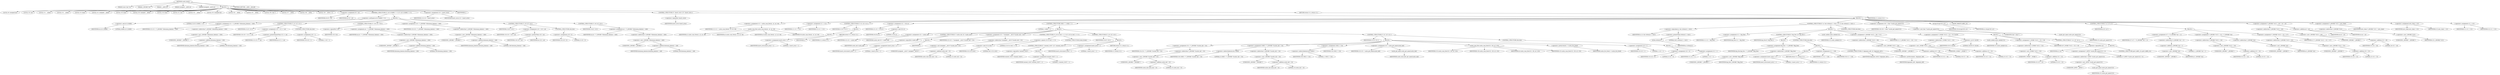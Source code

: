 digraph cache_insert {  
"1000119" [label = "(METHOD,cache_insert)" ]
"1000120" [label = "(PARAM,const char *a1)" ]
"1000121" [label = "(PARAM,_DWORD *a2)" ]
"1000122" [label = "(PARAM,__int64 a3)" ]
"1000123" [label = "(PARAM,unsigned __int64 a4)" ]
"1000124" [label = "(PARAM,unsigned __int16 a5)" ]
"1000125" [label = "(BLOCK,,)" ]
"1000126" [label = "(LOCAL,v9: unsigned int)" ]
"1000127" [label = "(LOCAL,v10: int)" ]
"1000128" [label = "(LOCAL,v11: __int64)" ]
"1000129" [label = "(LOCAL,v12: __int64)" ]
"1000130" [label = "(LOCAL,v13: bool)" ]
"1000131" [label = "(LOCAL,v15: unsigned __int64)" ]
"1000132" [label = "(LOCAL,v16: bool)" ]
"1000133" [label = "(LOCAL,v18: unsigned __int64)" ]
"1000134" [label = "(LOCAL,v19: bool)" ]
"1000135" [label = "(LOCAL,v21: int)" ]
"1000136" [label = "(LOCAL,v22: __int64)" ]
"1000137" [label = "(LOCAL,v23: unsigned int)" ]
"1000138" [label = "(LOCAL,v24: __int64)" ]
"1000139" [label = "(LOCAL,v25: __int64)" ]
"1000140" [label = "(LOCAL,v26: char *)" ]
"1000141" [label = "(LOCAL,v27: __int64)" ]
"1000142" [label = "(LOCAL,v28: __int64)" ]
"1000143" [label = "(LOCAL,v29: __int64 [ 2 ])" ]
"1000144" [label = "(<operator>.assignment,v9 = a5)" ]
"1000145" [label = "(IDENTIFIER,v9,v9 = a5)" ]
"1000146" [label = "(IDENTIFIER,a5,v9 = a5)" ]
"1000147" [label = "(CONTROL_STRUCTURE,if ( (a5 & 0x980) != 0 ),if ( (a5 & 0x980) != 0 ))" ]
"1000148" [label = "(<operator>.notEquals,(a5 & 0x980) != 0)" ]
"1000149" [label = "(<operator>.and,a5 & 0x980)" ]
"1000150" [label = "(IDENTIFIER,a5,a5 & 0x980)" ]
"1000151" [label = "(LITERAL,0x980,a5 & 0x980)" ]
"1000152" [label = "(LITERAL,0,(a5 & 0x980) != 0)" ]
"1000153" [label = "(BLOCK,,)" ]
"1000154" [label = "(<operator>.assignment,v15 = *(_QWORD *)(dnsmasq_daemon + 456))" ]
"1000155" [label = "(IDENTIFIER,v15,v15 = *(_QWORD *)(dnsmasq_daemon + 456))" ]
"1000156" [label = "(<operator>.indirection,*(_QWORD *)(dnsmasq_daemon + 456))" ]
"1000157" [label = "(<operator>.cast,(_QWORD *)(dnsmasq_daemon + 456))" ]
"1000158" [label = "(UNKNOWN,_QWORD *,_QWORD *)" ]
"1000159" [label = "(<operator>.addition,dnsmasq_daemon + 456)" ]
"1000160" [label = "(IDENTIFIER,dnsmasq_daemon,dnsmasq_daemon + 456)" ]
"1000161" [label = "(LITERAL,456,dnsmasq_daemon + 456)" ]
"1000162" [label = "(CONTROL_STRUCTURE,if ( v15 ),if ( v15 ))" ]
"1000163" [label = "(IDENTIFIER,v15,if ( v15 ))" ]
"1000164" [label = "(<operator>.assignment,v16 = v15 >= a4)" ]
"1000165" [label = "(IDENTIFIER,v16,v16 = v15 >= a4)" ]
"1000166" [label = "(<operator>.greaterEqualsThan,v15 >= a4)" ]
"1000167" [label = "(IDENTIFIER,v15,v15 >= a4)" ]
"1000168" [label = "(IDENTIFIER,a4,v15 >= a4)" ]
"1000169" [label = "(CONTROL_STRUCTURE,else,else)" ]
"1000170" [label = "(<operator>.assignment,v16 = 1)" ]
"1000171" [label = "(IDENTIFIER,v16,v16 = 1)" ]
"1000172" [label = "(LITERAL,1,v16 = 1)" ]
"1000173" [label = "(CONTROL_STRUCTURE,if ( !v16 ),if ( !v16 ))" ]
"1000174" [label = "(<operator>.logicalNot,!v16)" ]
"1000175" [label = "(IDENTIFIER,v16,!v16)" ]
"1000176" [label = "(<operator>.assignment,a4 = *(_QWORD *)(dnsmasq_daemon + 456))" ]
"1000177" [label = "(IDENTIFIER,a4,a4 = *(_QWORD *)(dnsmasq_daemon + 456))" ]
"1000178" [label = "(<operator>.indirection,*(_QWORD *)(dnsmasq_daemon + 456))" ]
"1000179" [label = "(<operator>.cast,(_QWORD *)(dnsmasq_daemon + 456))" ]
"1000180" [label = "(UNKNOWN,_QWORD *,_QWORD *)" ]
"1000181" [label = "(<operator>.addition,dnsmasq_daemon + 456)" ]
"1000182" [label = "(IDENTIFIER,dnsmasq_daemon,dnsmasq_daemon + 456)" ]
"1000183" [label = "(LITERAL,456,dnsmasq_daemon + 456)" ]
"1000184" [label = "(<operator>.assignment,v18 = *(_QWORD *)(dnsmasq_daemon + 448))" ]
"1000185" [label = "(IDENTIFIER,v18,v18 = *(_QWORD *)(dnsmasq_daemon + 448))" ]
"1000186" [label = "(<operator>.indirection,*(_QWORD *)(dnsmasq_daemon + 448))" ]
"1000187" [label = "(<operator>.cast,(_QWORD *)(dnsmasq_daemon + 448))" ]
"1000188" [label = "(UNKNOWN,_QWORD *,_QWORD *)" ]
"1000189" [label = "(<operator>.addition,dnsmasq_daemon + 448)" ]
"1000190" [label = "(IDENTIFIER,dnsmasq_daemon,dnsmasq_daemon + 448)" ]
"1000191" [label = "(LITERAL,448,dnsmasq_daemon + 448)" ]
"1000192" [label = "(CONTROL_STRUCTURE,if ( v18 ),if ( v18 ))" ]
"1000193" [label = "(IDENTIFIER,v18,if ( v18 ))" ]
"1000194" [label = "(<operator>.assignment,v19 = v18 > a4)" ]
"1000195" [label = "(IDENTIFIER,v19,v19 = v18 > a4)" ]
"1000196" [label = "(<operator>.greaterThan,v18 > a4)" ]
"1000197" [label = "(IDENTIFIER,v18,v18 > a4)" ]
"1000198" [label = "(IDENTIFIER,a4,v18 > a4)" ]
"1000199" [label = "(CONTROL_STRUCTURE,else,else)" ]
"1000200" [label = "(<operator>.assignment,v19 = 0)" ]
"1000201" [label = "(IDENTIFIER,v19,v19 = 0)" ]
"1000202" [label = "(LITERAL,0,v19 = 0)" ]
"1000203" [label = "(CONTROL_STRUCTURE,if ( v19 ),if ( v19 ))" ]
"1000204" [label = "(IDENTIFIER,v19,if ( v19 ))" ]
"1000205" [label = "(<operator>.assignment,a4 = *(_QWORD *)(dnsmasq_daemon + 448))" ]
"1000206" [label = "(IDENTIFIER,a4,a4 = *(_QWORD *)(dnsmasq_daemon + 448))" ]
"1000207" [label = "(<operator>.indirection,*(_QWORD *)(dnsmasq_daemon + 448))" ]
"1000208" [label = "(<operator>.cast,(_QWORD *)(dnsmasq_daemon + 448))" ]
"1000209" [label = "(UNKNOWN,_QWORD *,_QWORD *)" ]
"1000210" [label = "(<operator>.addition,dnsmasq_daemon + 448)" ]
"1000211" [label = "(IDENTIFIER,dnsmasq_daemon,dnsmasq_daemon + 448)" ]
"1000212" [label = "(LITERAL,448,dnsmasq_daemon + 448)" ]
"1000213" [label = "(<operator>.assignment,v10 = insert_error)" ]
"1000214" [label = "(IDENTIFIER,v10,v10 = insert_error)" ]
"1000215" [label = "(IDENTIFIER,insert_error,v10 = insert_error)" ]
"1000216" [label = "(IDENTIFIER,L,)" ]
"1000217" [label = "(CONTROL_STRUCTURE,if ( !insert_error ),if ( !insert_error ))" ]
"1000218" [label = "(<operator>.logicalNot,!insert_error)" ]
"1000219" [label = "(IDENTIFIER,insert_error,!insert_error)" ]
"1000220" [label = "(BLOCK,,)" ]
"1000221" [label = "(<operator>.assignment,v12 = cache_scan_free(a1, a2, a3, v9))" ]
"1000222" [label = "(IDENTIFIER,v12,v12 = cache_scan_free(a1, a2, a3, v9))" ]
"1000223" [label = "(cache_scan_free,cache_scan_free(a1, a2, a3, v9))" ]
"1000224" [label = "(IDENTIFIER,a1,cache_scan_free(a1, a2, a3, v9))" ]
"1000225" [label = "(IDENTIFIER,a2,cache_scan_free(a1, a2, a3, v9))" ]
"1000226" [label = "(IDENTIFIER,a3,cache_scan_free(a1, a2, a3, v9))" ]
"1000227" [label = "(IDENTIFIER,v9,cache_scan_free(a1, a2, a3, v9))" ]
"1000228" [label = "(<operator>.assignment,v11 = v12)" ]
"1000229" [label = "(IDENTIFIER,v11,v11 = v12)" ]
"1000230" [label = "(IDENTIFIER,v12,v11 = v12)" ]
"1000231" [label = "(CONTROL_STRUCTURE,if ( v12 ),if ( v12 ))" ]
"1000232" [label = "(IDENTIFIER,v12,if ( v12 ))" ]
"1000233" [label = "(BLOCK,,)" ]
"1000234" [label = "(BLOCK,,)" ]
"1000235" [label = "(<operator>.assignment,insert_error = 1)" ]
"1000236" [label = "(IDENTIFIER,insert_error,insert_error = 1)" ]
"1000237" [label = "(LITERAL,1,insert_error = 1)" ]
"1000238" [label = "(IDENTIFIER,L,)" ]
"1000239" [label = "(RETURN,return v11;,return v11;)" ]
"1000240" [label = "(IDENTIFIER,v11,return v11;)" ]
"1000241" [label = "(<operator>.assignment,v21 = v9 & 4)" ]
"1000242" [label = "(IDENTIFIER,v21,v21 = v9 & 4)" ]
"1000243" [label = "(<operator>.and,v9 & 4)" ]
"1000244" [label = "(IDENTIFIER,v9,v9 & 4)" ]
"1000245" [label = "(LITERAL,4,v9 & 4)" ]
"1000246" [label = "(CONTROL_STRUCTURE,while ( 1 ),while ( 1 ))" ]
"1000247" [label = "(LITERAL,1,while ( 1 ))" ]
"1000248" [label = "(BLOCK,,)" ]
"1000249" [label = "(<operator>.assignment,v22 = cache_tail)" ]
"1000250" [label = "(IDENTIFIER,v22,v22 = cache_tail)" ]
"1000251" [label = "(IDENTIFIER,cache_tail,v22 = cache_tail)" ]
"1000252" [label = "(CONTROL_STRUCTURE,if ( !cache_tail ),if ( !cache_tail ))" ]
"1000253" [label = "(<operator>.logicalNot,!cache_tail)" ]
"1000254" [label = "(IDENTIFIER,cache_tail,!cache_tail)" ]
"1000255" [label = "(BLOCK,,)" ]
"1000256" [label = "(<operator>.assignment,insert_error = 1)" ]
"1000257" [label = "(IDENTIFIER,insert_error,insert_error = 1)" ]
"1000258" [label = "(LITERAL,1,insert_error = 1)" ]
"1000259" [label = "(IDENTIFIER,L,)" ]
"1000260" [label = "(<operator>.assignment,v23 = *(unsigned __int16 *)(cache_tail + 52))" ]
"1000261" [label = "(IDENTIFIER,v23,v23 = *(unsigned __int16 *)(cache_tail + 52))" ]
"1000262" [label = "(<operator>.indirection,*(unsigned __int16 *)(cache_tail + 52))" ]
"1000263" [label = "(<operator>.cast,(unsigned __int16 *)(cache_tail + 52))" ]
"1000264" [label = "(UNKNOWN,unsigned __int16 *,unsigned __int16 *)" ]
"1000265" [label = "(<operator>.addition,cache_tail + 52)" ]
"1000266" [label = "(IDENTIFIER,cache_tail,cache_tail + 52)" ]
"1000267" [label = "(LITERAL,52,cache_tail + 52)" ]
"1000268" [label = "(CONTROL_STRUCTURE,if ( (v23 & 0xC) == 0 ),if ( (v23 & 0xC) == 0 ))" ]
"1000269" [label = "(<operator>.equals,(v23 & 0xC) == 0)" ]
"1000270" [label = "(<operator>.and,v23 & 0xC)" ]
"1000271" [label = "(IDENTIFIER,v23,v23 & 0xC)" ]
"1000272" [label = "(LITERAL,0xC,v23 & 0xC)" ]
"1000273" [label = "(LITERAL,0,(v23 & 0xC) == 0)" ]
"1000274" [label = "(CONTROL_STRUCTURE,break;,break;)" ]
"1000275" [label = "(CONTROL_STRUCTURE,if ( v10 ),if ( v10 ))" ]
"1000276" [label = "(IDENTIFIER,v10,if ( v10 ))" ]
"1000277" [label = "(BLOCK,,)" ]
"1000278" [label = "(CONTROL_STRUCTURE,if ( !warned_10207 ),if ( !warned_10207 ))" ]
"1000279" [label = "(<operator>.logicalNot,!warned_10207)" ]
"1000280" [label = "(IDENTIFIER,warned_10207,!warned_10207)" ]
"1000281" [label = "(BLOCK,,)" ]
"1000282" [label = "(<operator>.assignment,warned_10207 = 1)" ]
"1000283" [label = "(IDENTIFIER,warned_10207,warned_10207 = 1)" ]
"1000284" [label = "(LITERAL,1,warned_10207 = 1)" ]
"1000285" [label = "(<operator>.assignment,insert_error = 1)" ]
"1000286" [label = "(IDENTIFIER,insert_error,insert_error = 1)" ]
"1000287" [label = "(LITERAL,1,insert_error = 1)" ]
"1000288" [label = "(RETURN,return v11;,return v11;)" ]
"1000289" [label = "(IDENTIFIER,v11,return v11;)" ]
"1000290" [label = "(CONTROL_STRUCTURE,if ( v21 ),if ( v21 ))" ]
"1000291" [label = "(IDENTIFIER,v21,if ( v21 ))" ]
"1000292" [label = "(BLOCK,,)" ]
"1000293" [label = "(<operator>.assignment,v24 = *(_QWORD *)(cache_tail + 32))" ]
"1000294" [label = "(IDENTIFIER,v24,v24 = *(_QWORD *)(cache_tail + 32))" ]
"1000295" [label = "(<operator>.indirection,*(_QWORD *)(cache_tail + 32))" ]
"1000296" [label = "(<operator>.cast,(_QWORD *)(cache_tail + 32))" ]
"1000297" [label = "(UNKNOWN,_QWORD *,_QWORD *)" ]
"1000298" [label = "(<operator>.addition,cache_tail + 32)" ]
"1000299" [label = "(IDENTIFIER,cache_tail,cache_tail + 32)" ]
"1000300" [label = "(LITERAL,32,cache_tail + 32)" ]
"1000301" [label = "(<operator>.assignment,v29[0] = *(_QWORD *)(cache_tail + 24))" ]
"1000302" [label = "(<operator>.indirectIndexAccess,v29[0])" ]
"1000303" [label = "(IDENTIFIER,v29,v29[0] = *(_QWORD *)(cache_tail + 24))" ]
"1000304" [label = "(LITERAL,0,v29[0] = *(_QWORD *)(cache_tail + 24))" ]
"1000305" [label = "(<operator>.indirection,*(_QWORD *)(cache_tail + 24))" ]
"1000306" [label = "(<operator>.cast,(_QWORD *)(cache_tail + 24))" ]
"1000307" [label = "(UNKNOWN,_QWORD *,_QWORD *)" ]
"1000308" [label = "(<operator>.addition,cache_tail + 24)" ]
"1000309" [label = "(IDENTIFIER,cache_tail,cache_tail + 24)" ]
"1000310" [label = "(LITERAL,24,cache_tail + 24)" ]
"1000311" [label = "(<operator>.assignment,v29[1] = v24)" ]
"1000312" [label = "(<operator>.indirectIndexAccess,v29[1])" ]
"1000313" [label = "(IDENTIFIER,v29,v29[1] = v24)" ]
"1000314" [label = "(LITERAL,1,v29[1] = v24)" ]
"1000315" [label = "(IDENTIFIER,v24,v29[1] = v24)" ]
"1000316" [label = "(<operator>.assignment,v25 = cache_get_name(cache_tail))" ]
"1000317" [label = "(IDENTIFIER,v25,v25 = cache_get_name(cache_tail))" ]
"1000318" [label = "(cache_get_name,cache_get_name(cache_tail))" ]
"1000319" [label = "(IDENTIFIER,cache_tail,cache_get_name(cache_tail))" ]
"1000320" [label = "(cache_scan_free,cache_scan_free(v25, v29, a3, v23))" ]
"1000321" [label = "(IDENTIFIER,v25,cache_scan_free(v25, v29, a3, v23))" ]
"1000322" [label = "(IDENTIFIER,v29,cache_scan_free(v25, v29, a3, v23))" ]
"1000323" [label = "(IDENTIFIER,a3,cache_scan_free(v25, v29, a3, v23))" ]
"1000324" [label = "(IDENTIFIER,v23,cache_scan_free(v25, v29, a3, v23))" ]
"1000325" [label = "(<operator>.preIncrement,++cache_live_freed)" ]
"1000326" [label = "(IDENTIFIER,cache_live_freed,++cache_live_freed)" ]
"1000327" [label = "(<operator>.assignment,v10 = 1)" ]
"1000328" [label = "(IDENTIFIER,v10,v10 = 1)" ]
"1000329" [label = "(LITERAL,1,v10 = 1)" ]
"1000330" [label = "(CONTROL_STRUCTURE,else,else)" ]
"1000331" [label = "(BLOCK,,)" ]
"1000332" [label = "(<operator>.assignment,v10 = 0)" ]
"1000333" [label = "(IDENTIFIER,v10,v10 = 0)" ]
"1000334" [label = "(LITERAL,0,v10 = 0)" ]
"1000335" [label = "(<operator>.assignment,v21 = 1)" ]
"1000336" [label = "(IDENTIFIER,v21,v21 = 1)" ]
"1000337" [label = "(LITERAL,1,v21 = 1)" ]
"1000338" [label = "(CONTROL_STRUCTURE,if ( a1 && strlen(a1) > 0x31 ),if ( a1 && strlen(a1) > 0x31 ))" ]
"1000339" [label = "(<operator>.logicalAnd,a1 && strlen(a1) > 0x31)" ]
"1000340" [label = "(IDENTIFIER,a1,a1 && strlen(a1) > 0x31)" ]
"1000341" [label = "(<operator>.greaterThan,strlen(a1) > 0x31)" ]
"1000342" [label = "(strlen,strlen(a1))" ]
"1000343" [label = "(IDENTIFIER,a1,strlen(a1))" ]
"1000344" [label = "(LITERAL,0x31,strlen(a1) > 0x31)" ]
"1000345" [label = "(BLOCK,,)" ]
"1000346" [label = "(<operator>.assignment,v11 = big_free)" ]
"1000347" [label = "(IDENTIFIER,v11,v11 = big_free)" ]
"1000348" [label = "(IDENTIFIER,big_free,v11 = big_free)" ]
"1000349" [label = "(CONTROL_STRUCTURE,if ( big_free ),if ( big_free ))" ]
"1000350" [label = "(IDENTIFIER,big_free,if ( big_free ))" ]
"1000351" [label = "(BLOCK,,)" ]
"1000352" [label = "(<operator>.assignment,big_free = *(_QWORD *)big_free)" ]
"1000353" [label = "(IDENTIFIER,big_free,big_free = *(_QWORD *)big_free)" ]
"1000354" [label = "(<operator>.indirection,*(_QWORD *)big_free)" ]
"1000355" [label = "(<operator>.cast,(_QWORD *)big_free)" ]
"1000356" [label = "(UNKNOWN,_QWORD *,_QWORD *)" ]
"1000357" [label = "(IDENTIFIER,big_free,(_QWORD *)big_free)" ]
"1000358" [label = "(CONTROL_STRUCTURE,else,else)" ]
"1000359" [label = "(BLOCK,,)" ]
"1000360" [label = "(BLOCK,,)" ]
"1000361" [label = "(<operator>.assignment,insert_error = 1)" ]
"1000362" [label = "(IDENTIFIER,insert_error,insert_error = 1)" ]
"1000363" [label = "(LITERAL,1,insert_error = 1)" ]
"1000364" [label = "(RETURN,return v11;,return v11;)" ]
"1000365" [label = "(IDENTIFIER,v11,return v11;)" ]
"1000366" [label = "(<operator>.assignment,v11 = v28)" ]
"1000367" [label = "(IDENTIFIER,v11,v11 = v28)" ]
"1000368" [label = "(IDENTIFIER,v28,v11 = v28)" ]
"1000369" [label = "(CONTROL_STRUCTURE,if ( bignames_left ),if ( bignames_left ))" ]
"1000370" [label = "(IDENTIFIER,bignames_left,if ( bignames_left ))" ]
"1000371" [label = "(<operator>.preDecrement,--bignames_left)" ]
"1000372" [label = "(IDENTIFIER,bignames_left,--bignames_left)" ]
"1000373" [label = "(cache_unlink,cache_unlink(v22))" ]
"1000374" [label = "(IDENTIFIER,v22,cache_unlink(v22))" ]
"1000375" [label = "(<operator>.assignment,*(_QWORD *)(v22 + 56) = v11)" ]
"1000376" [label = "(<operator>.indirection,*(_QWORD *)(v22 + 56))" ]
"1000377" [label = "(<operator>.cast,(_QWORD *)(v22 + 56))" ]
"1000378" [label = "(UNKNOWN,_QWORD *,_QWORD *)" ]
"1000379" [label = "(<operator>.addition,v22 + 56)" ]
"1000380" [label = "(IDENTIFIER,v22,v22 + 56)" ]
"1000381" [label = "(LITERAL,56,v22 + 56)" ]
"1000382" [label = "(IDENTIFIER,v11,*(_QWORD *)(v22 + 56) = v11)" ]
"1000383" [label = "(<operator>.assignment,*(_WORD *)(v22 + 52) = v9 | 0x200)" ]
"1000384" [label = "(<operator>.indirection,*(_WORD *)(v22 + 52))" ]
"1000385" [label = "(<operator>.cast,(_WORD *)(v22 + 52))" ]
"1000386" [label = "(UNKNOWN,_WORD *,_WORD *)" ]
"1000387" [label = "(<operator>.addition,v22 + 52)" ]
"1000388" [label = "(IDENTIFIER,v22,v22 + 52)" ]
"1000389" [label = "(LITERAL,52,v22 + 52)" ]
"1000390" [label = "(<operator>.or,v9 | 0x200)" ]
"1000391" [label = "(IDENTIFIER,v9,v9 | 0x200)" ]
"1000392" [label = "(LITERAL,0x200,v9 | 0x200)" ]
"1000393" [label = "(CONTROL_STRUCTURE,else,else)" ]
"1000394" [label = "(BLOCK,,)" ]
"1000395" [label = "(cache_unlink,cache_unlink(v22))" ]
"1000396" [label = "(IDENTIFIER,v22,cache_unlink(v22))" ]
"1000397" [label = "(<operator>.assignment,*(_WORD *)(v22 + 52) = v9)" ]
"1000398" [label = "(<operator>.indirection,*(_WORD *)(v22 + 52))" ]
"1000399" [label = "(<operator>.cast,(_WORD *)(v22 + 52))" ]
"1000400" [label = "(UNKNOWN,_WORD *,_WORD *)" ]
"1000401" [label = "(<operator>.addition,v22 + 52)" ]
"1000402" [label = "(IDENTIFIER,v22,v22 + 52)" ]
"1000403" [label = "(LITERAL,52,v22 + 52)" ]
"1000404" [label = "(IDENTIFIER,v9,*(_WORD *)(v22 + 52) = v9)" ]
"1000405" [label = "(CONTROL_STRUCTURE,if ( !a1 ),if ( !a1 ))" ]
"1000406" [label = "(<operator>.logicalNot,!a1)" ]
"1000407" [label = "(IDENTIFIER,a1,!a1)" ]
"1000408" [label = "(BLOCK,,)" ]
"1000409" [label = "(<operator>.assignment,*(_BYTE *)cache_get_name(v22) = 0)" ]
"1000410" [label = "(<operator>.indirection,*(_BYTE *)cache_get_name(v22))" ]
"1000411" [label = "(<operator>.cast,(_BYTE *)cache_get_name(v22))" ]
"1000412" [label = "(UNKNOWN,_BYTE *,_BYTE *)" ]
"1000413" [label = "(cache_get_name,cache_get_name(v22))" ]
"1000414" [label = "(IDENTIFIER,v22,cache_get_name(v22))" ]
"1000415" [label = "(LITERAL,0,*(_BYTE *)cache_get_name(v22) = 0)" ]
"1000416" [label = "(CONTROL_STRUCTURE,goto LABEL_54;,goto LABEL_54;)" ]
"1000417" [label = "(<operator>.assignment,v26 = (char *)cache_get_name(v22))" ]
"1000418" [label = "(IDENTIFIER,v26,v26 = (char *)cache_get_name(v22))" ]
"1000419" [label = "(<operator>.cast,(char *)cache_get_name(v22))" ]
"1000420" [label = "(UNKNOWN,char *,char *)" ]
"1000421" [label = "(cache_get_name,cache_get_name(v22))" ]
"1000422" [label = "(IDENTIFIER,v22,cache_get_name(v22))" ]
"1000423" [label = "(strcpy,strcpy(v26, a1))" ]
"1000424" [label = "(IDENTIFIER,v26,strcpy(v26, a1))" ]
"1000425" [label = "(IDENTIFIER,a1,strcpy(v26, a1))" ]
"1000426" [label = "(JUMP_TARGET,LABEL_54)" ]
"1000427" [label = "(CONTROL_STRUCTURE,if ( a2 ),if ( a2 ))" ]
"1000428" [label = "(IDENTIFIER,a2,if ( a2 ))" ]
"1000429" [label = "(BLOCK,,)" ]
"1000430" [label = "(<operator>.assignment,v27 = *((_QWORD *)a2 + 1))" ]
"1000431" [label = "(IDENTIFIER,v27,v27 = *((_QWORD *)a2 + 1))" ]
"1000432" [label = "(<operator>.indirection,*((_QWORD *)a2 + 1))" ]
"1000433" [label = "(<operator>.addition,(_QWORD *)a2 + 1)" ]
"1000434" [label = "(<operator>.cast,(_QWORD *)a2)" ]
"1000435" [label = "(UNKNOWN,_QWORD *,_QWORD *)" ]
"1000436" [label = "(IDENTIFIER,a2,(_QWORD *)a2)" ]
"1000437" [label = "(LITERAL,1,(_QWORD *)a2 + 1)" ]
"1000438" [label = "(<operator>.assignment,*(_QWORD *)(v22 + 24) = *(_QWORD *)a2)" ]
"1000439" [label = "(<operator>.indirection,*(_QWORD *)(v22 + 24))" ]
"1000440" [label = "(<operator>.cast,(_QWORD *)(v22 + 24))" ]
"1000441" [label = "(UNKNOWN,_QWORD *,_QWORD *)" ]
"1000442" [label = "(<operator>.addition,v22 + 24)" ]
"1000443" [label = "(IDENTIFIER,v22,v22 + 24)" ]
"1000444" [label = "(LITERAL,24,v22 + 24)" ]
"1000445" [label = "(<operator>.indirection,*(_QWORD *)a2)" ]
"1000446" [label = "(<operator>.cast,(_QWORD *)a2)" ]
"1000447" [label = "(UNKNOWN,_QWORD *,_QWORD *)" ]
"1000448" [label = "(IDENTIFIER,a2,(_QWORD *)a2)" ]
"1000449" [label = "(<operator>.assignment,*(_QWORD *)(v22 + 32) = v27)" ]
"1000450" [label = "(<operator>.indirection,*(_QWORD *)(v22 + 32))" ]
"1000451" [label = "(<operator>.cast,(_QWORD *)(v22 + 32))" ]
"1000452" [label = "(UNKNOWN,_QWORD *,_QWORD *)" ]
"1000453" [label = "(<operator>.addition,v22 + 32)" ]
"1000454" [label = "(IDENTIFIER,v22,v22 + 32)" ]
"1000455" [label = "(LITERAL,32,v22 + 32)" ]
"1000456" [label = "(IDENTIFIER,v27,*(_QWORD *)(v22 + 32) = v27)" ]
"1000457" [label = "(<operator>.assignment,*(_QWORD *)(v22 + 40) = a4 + a3)" ]
"1000458" [label = "(<operator>.indirection,*(_QWORD *)(v22 + 40))" ]
"1000459" [label = "(<operator>.cast,(_QWORD *)(v22 + 40))" ]
"1000460" [label = "(UNKNOWN,_QWORD *,_QWORD *)" ]
"1000461" [label = "(<operator>.addition,v22 + 40)" ]
"1000462" [label = "(IDENTIFIER,v22,v22 + 40)" ]
"1000463" [label = "(LITERAL,40,v22 + 40)" ]
"1000464" [label = "(<operator>.addition,a4 + a3)" ]
"1000465" [label = "(IDENTIFIER,a4,a4 + a3)" ]
"1000466" [label = "(IDENTIFIER,a3,a4 + a3)" ]
"1000467" [label = "(<operator>.assignment,*(_QWORD *)v22 = new_chain)" ]
"1000468" [label = "(<operator>.indirection,*(_QWORD *)v22)" ]
"1000469" [label = "(<operator>.cast,(_QWORD *)v22)" ]
"1000470" [label = "(UNKNOWN,_QWORD *,_QWORD *)" ]
"1000471" [label = "(IDENTIFIER,v22,(_QWORD *)v22)" ]
"1000472" [label = "(IDENTIFIER,new_chain,*(_QWORD *)v22 = new_chain)" ]
"1000473" [label = "(<operator>.assignment,new_chain = v22)" ]
"1000474" [label = "(IDENTIFIER,new_chain,new_chain = v22)" ]
"1000475" [label = "(IDENTIFIER,v22,new_chain = v22)" ]
"1000476" [label = "(<operator>.assignment,v11 = v22)" ]
"1000477" [label = "(IDENTIFIER,v11,v11 = v22)" ]
"1000478" [label = "(IDENTIFIER,v22,v11 = v22)" ]
"1000479" [label = "(RETURN,return v11;,return v11;)" ]
"1000480" [label = "(IDENTIFIER,v11,return v11;)" ]
"1000481" [label = "(METHOD_RETURN,__int64 __fastcall)" ]
  "1000119" -> "1000120" 
  "1000119" -> "1000121" 
  "1000119" -> "1000122" 
  "1000119" -> "1000123" 
  "1000119" -> "1000124" 
  "1000119" -> "1000125" 
  "1000119" -> "1000481" 
  "1000125" -> "1000126" 
  "1000125" -> "1000127" 
  "1000125" -> "1000128" 
  "1000125" -> "1000129" 
  "1000125" -> "1000130" 
  "1000125" -> "1000131" 
  "1000125" -> "1000132" 
  "1000125" -> "1000133" 
  "1000125" -> "1000134" 
  "1000125" -> "1000135" 
  "1000125" -> "1000136" 
  "1000125" -> "1000137" 
  "1000125" -> "1000138" 
  "1000125" -> "1000139" 
  "1000125" -> "1000140" 
  "1000125" -> "1000141" 
  "1000125" -> "1000142" 
  "1000125" -> "1000143" 
  "1000125" -> "1000144" 
  "1000125" -> "1000147" 
  "1000125" -> "1000213" 
  "1000125" -> "1000216" 
  "1000125" -> "1000217" 
  "1000125" -> "1000479" 
  "1000144" -> "1000145" 
  "1000144" -> "1000146" 
  "1000147" -> "1000148" 
  "1000147" -> "1000153" 
  "1000148" -> "1000149" 
  "1000148" -> "1000152" 
  "1000149" -> "1000150" 
  "1000149" -> "1000151" 
  "1000153" -> "1000154" 
  "1000153" -> "1000162" 
  "1000153" -> "1000173" 
  "1000153" -> "1000184" 
  "1000153" -> "1000192" 
  "1000153" -> "1000203" 
  "1000154" -> "1000155" 
  "1000154" -> "1000156" 
  "1000156" -> "1000157" 
  "1000157" -> "1000158" 
  "1000157" -> "1000159" 
  "1000159" -> "1000160" 
  "1000159" -> "1000161" 
  "1000162" -> "1000163" 
  "1000162" -> "1000164" 
  "1000162" -> "1000169" 
  "1000164" -> "1000165" 
  "1000164" -> "1000166" 
  "1000166" -> "1000167" 
  "1000166" -> "1000168" 
  "1000169" -> "1000170" 
  "1000170" -> "1000171" 
  "1000170" -> "1000172" 
  "1000173" -> "1000174" 
  "1000173" -> "1000176" 
  "1000174" -> "1000175" 
  "1000176" -> "1000177" 
  "1000176" -> "1000178" 
  "1000178" -> "1000179" 
  "1000179" -> "1000180" 
  "1000179" -> "1000181" 
  "1000181" -> "1000182" 
  "1000181" -> "1000183" 
  "1000184" -> "1000185" 
  "1000184" -> "1000186" 
  "1000186" -> "1000187" 
  "1000187" -> "1000188" 
  "1000187" -> "1000189" 
  "1000189" -> "1000190" 
  "1000189" -> "1000191" 
  "1000192" -> "1000193" 
  "1000192" -> "1000194" 
  "1000192" -> "1000199" 
  "1000194" -> "1000195" 
  "1000194" -> "1000196" 
  "1000196" -> "1000197" 
  "1000196" -> "1000198" 
  "1000199" -> "1000200" 
  "1000200" -> "1000201" 
  "1000200" -> "1000202" 
  "1000203" -> "1000204" 
  "1000203" -> "1000205" 
  "1000205" -> "1000206" 
  "1000205" -> "1000207" 
  "1000207" -> "1000208" 
  "1000208" -> "1000209" 
  "1000208" -> "1000210" 
  "1000210" -> "1000211" 
  "1000210" -> "1000212" 
  "1000213" -> "1000214" 
  "1000213" -> "1000215" 
  "1000217" -> "1000218" 
  "1000217" -> "1000220" 
  "1000218" -> "1000219" 
  "1000220" -> "1000221" 
  "1000220" -> "1000228" 
  "1000220" -> "1000231" 
  "1000220" -> "1000241" 
  "1000220" -> "1000246" 
  "1000220" -> "1000338" 
  "1000220" -> "1000417" 
  "1000220" -> "1000423" 
  "1000220" -> "1000426" 
  "1000220" -> "1000427" 
  "1000220" -> "1000457" 
  "1000220" -> "1000467" 
  "1000220" -> "1000473" 
  "1000220" -> "1000476" 
  "1000221" -> "1000222" 
  "1000221" -> "1000223" 
  "1000223" -> "1000224" 
  "1000223" -> "1000225" 
  "1000223" -> "1000226" 
  "1000223" -> "1000227" 
  "1000228" -> "1000229" 
  "1000228" -> "1000230" 
  "1000231" -> "1000232" 
  "1000231" -> "1000233" 
  "1000233" -> "1000234" 
  "1000233" -> "1000239" 
  "1000234" -> "1000235" 
  "1000234" -> "1000238" 
  "1000235" -> "1000236" 
  "1000235" -> "1000237" 
  "1000239" -> "1000240" 
  "1000241" -> "1000242" 
  "1000241" -> "1000243" 
  "1000243" -> "1000244" 
  "1000243" -> "1000245" 
  "1000246" -> "1000247" 
  "1000246" -> "1000248" 
  "1000248" -> "1000249" 
  "1000248" -> "1000252" 
  "1000248" -> "1000260" 
  "1000248" -> "1000268" 
  "1000248" -> "1000275" 
  "1000248" -> "1000290" 
  "1000249" -> "1000250" 
  "1000249" -> "1000251" 
  "1000252" -> "1000253" 
  "1000252" -> "1000255" 
  "1000253" -> "1000254" 
  "1000255" -> "1000256" 
  "1000255" -> "1000259" 
  "1000256" -> "1000257" 
  "1000256" -> "1000258" 
  "1000260" -> "1000261" 
  "1000260" -> "1000262" 
  "1000262" -> "1000263" 
  "1000263" -> "1000264" 
  "1000263" -> "1000265" 
  "1000265" -> "1000266" 
  "1000265" -> "1000267" 
  "1000268" -> "1000269" 
  "1000268" -> "1000274" 
  "1000269" -> "1000270" 
  "1000269" -> "1000273" 
  "1000270" -> "1000271" 
  "1000270" -> "1000272" 
  "1000275" -> "1000276" 
  "1000275" -> "1000277" 
  "1000277" -> "1000278" 
  "1000277" -> "1000285" 
  "1000277" -> "1000288" 
  "1000278" -> "1000279" 
  "1000278" -> "1000281" 
  "1000279" -> "1000280" 
  "1000281" -> "1000282" 
  "1000282" -> "1000283" 
  "1000282" -> "1000284" 
  "1000285" -> "1000286" 
  "1000285" -> "1000287" 
  "1000288" -> "1000289" 
  "1000290" -> "1000291" 
  "1000290" -> "1000292" 
  "1000290" -> "1000330" 
  "1000292" -> "1000293" 
  "1000292" -> "1000301" 
  "1000292" -> "1000311" 
  "1000292" -> "1000316" 
  "1000292" -> "1000320" 
  "1000292" -> "1000325" 
  "1000292" -> "1000327" 
  "1000293" -> "1000294" 
  "1000293" -> "1000295" 
  "1000295" -> "1000296" 
  "1000296" -> "1000297" 
  "1000296" -> "1000298" 
  "1000298" -> "1000299" 
  "1000298" -> "1000300" 
  "1000301" -> "1000302" 
  "1000301" -> "1000305" 
  "1000302" -> "1000303" 
  "1000302" -> "1000304" 
  "1000305" -> "1000306" 
  "1000306" -> "1000307" 
  "1000306" -> "1000308" 
  "1000308" -> "1000309" 
  "1000308" -> "1000310" 
  "1000311" -> "1000312" 
  "1000311" -> "1000315" 
  "1000312" -> "1000313" 
  "1000312" -> "1000314" 
  "1000316" -> "1000317" 
  "1000316" -> "1000318" 
  "1000318" -> "1000319" 
  "1000320" -> "1000321" 
  "1000320" -> "1000322" 
  "1000320" -> "1000323" 
  "1000320" -> "1000324" 
  "1000325" -> "1000326" 
  "1000327" -> "1000328" 
  "1000327" -> "1000329" 
  "1000330" -> "1000331" 
  "1000331" -> "1000332" 
  "1000331" -> "1000335" 
  "1000332" -> "1000333" 
  "1000332" -> "1000334" 
  "1000335" -> "1000336" 
  "1000335" -> "1000337" 
  "1000338" -> "1000339" 
  "1000338" -> "1000345" 
  "1000338" -> "1000393" 
  "1000339" -> "1000340" 
  "1000339" -> "1000341" 
  "1000341" -> "1000342" 
  "1000341" -> "1000344" 
  "1000342" -> "1000343" 
  "1000345" -> "1000346" 
  "1000345" -> "1000349" 
  "1000345" -> "1000373" 
  "1000345" -> "1000375" 
  "1000345" -> "1000383" 
  "1000346" -> "1000347" 
  "1000346" -> "1000348" 
  "1000349" -> "1000350" 
  "1000349" -> "1000351" 
  "1000349" -> "1000358" 
  "1000351" -> "1000352" 
  "1000352" -> "1000353" 
  "1000352" -> "1000354" 
  "1000354" -> "1000355" 
  "1000355" -> "1000356" 
  "1000355" -> "1000357" 
  "1000358" -> "1000359" 
  "1000359" -> "1000360" 
  "1000359" -> "1000366" 
  "1000359" -> "1000369" 
  "1000360" -> "1000361" 
  "1000360" -> "1000364" 
  "1000361" -> "1000362" 
  "1000361" -> "1000363" 
  "1000364" -> "1000365" 
  "1000366" -> "1000367" 
  "1000366" -> "1000368" 
  "1000369" -> "1000370" 
  "1000369" -> "1000371" 
  "1000371" -> "1000372" 
  "1000373" -> "1000374" 
  "1000375" -> "1000376" 
  "1000375" -> "1000382" 
  "1000376" -> "1000377" 
  "1000377" -> "1000378" 
  "1000377" -> "1000379" 
  "1000379" -> "1000380" 
  "1000379" -> "1000381" 
  "1000383" -> "1000384" 
  "1000383" -> "1000390" 
  "1000384" -> "1000385" 
  "1000385" -> "1000386" 
  "1000385" -> "1000387" 
  "1000387" -> "1000388" 
  "1000387" -> "1000389" 
  "1000390" -> "1000391" 
  "1000390" -> "1000392" 
  "1000393" -> "1000394" 
  "1000394" -> "1000395" 
  "1000394" -> "1000397" 
  "1000394" -> "1000405" 
  "1000395" -> "1000396" 
  "1000397" -> "1000398" 
  "1000397" -> "1000404" 
  "1000398" -> "1000399" 
  "1000399" -> "1000400" 
  "1000399" -> "1000401" 
  "1000401" -> "1000402" 
  "1000401" -> "1000403" 
  "1000405" -> "1000406" 
  "1000405" -> "1000408" 
  "1000406" -> "1000407" 
  "1000408" -> "1000409" 
  "1000408" -> "1000416" 
  "1000409" -> "1000410" 
  "1000409" -> "1000415" 
  "1000410" -> "1000411" 
  "1000411" -> "1000412" 
  "1000411" -> "1000413" 
  "1000413" -> "1000414" 
  "1000417" -> "1000418" 
  "1000417" -> "1000419" 
  "1000419" -> "1000420" 
  "1000419" -> "1000421" 
  "1000421" -> "1000422" 
  "1000423" -> "1000424" 
  "1000423" -> "1000425" 
  "1000427" -> "1000428" 
  "1000427" -> "1000429" 
  "1000429" -> "1000430" 
  "1000429" -> "1000438" 
  "1000429" -> "1000449" 
  "1000430" -> "1000431" 
  "1000430" -> "1000432" 
  "1000432" -> "1000433" 
  "1000433" -> "1000434" 
  "1000433" -> "1000437" 
  "1000434" -> "1000435" 
  "1000434" -> "1000436" 
  "1000438" -> "1000439" 
  "1000438" -> "1000445" 
  "1000439" -> "1000440" 
  "1000440" -> "1000441" 
  "1000440" -> "1000442" 
  "1000442" -> "1000443" 
  "1000442" -> "1000444" 
  "1000445" -> "1000446" 
  "1000446" -> "1000447" 
  "1000446" -> "1000448" 
  "1000449" -> "1000450" 
  "1000449" -> "1000456" 
  "1000450" -> "1000451" 
  "1000451" -> "1000452" 
  "1000451" -> "1000453" 
  "1000453" -> "1000454" 
  "1000453" -> "1000455" 
  "1000457" -> "1000458" 
  "1000457" -> "1000464" 
  "1000458" -> "1000459" 
  "1000459" -> "1000460" 
  "1000459" -> "1000461" 
  "1000461" -> "1000462" 
  "1000461" -> "1000463" 
  "1000464" -> "1000465" 
  "1000464" -> "1000466" 
  "1000467" -> "1000468" 
  "1000467" -> "1000472" 
  "1000468" -> "1000469" 
  "1000469" -> "1000470" 
  "1000469" -> "1000471" 
  "1000473" -> "1000474" 
  "1000473" -> "1000475" 
  "1000476" -> "1000477" 
  "1000476" -> "1000478" 
  "1000479" -> "1000480" 
}
